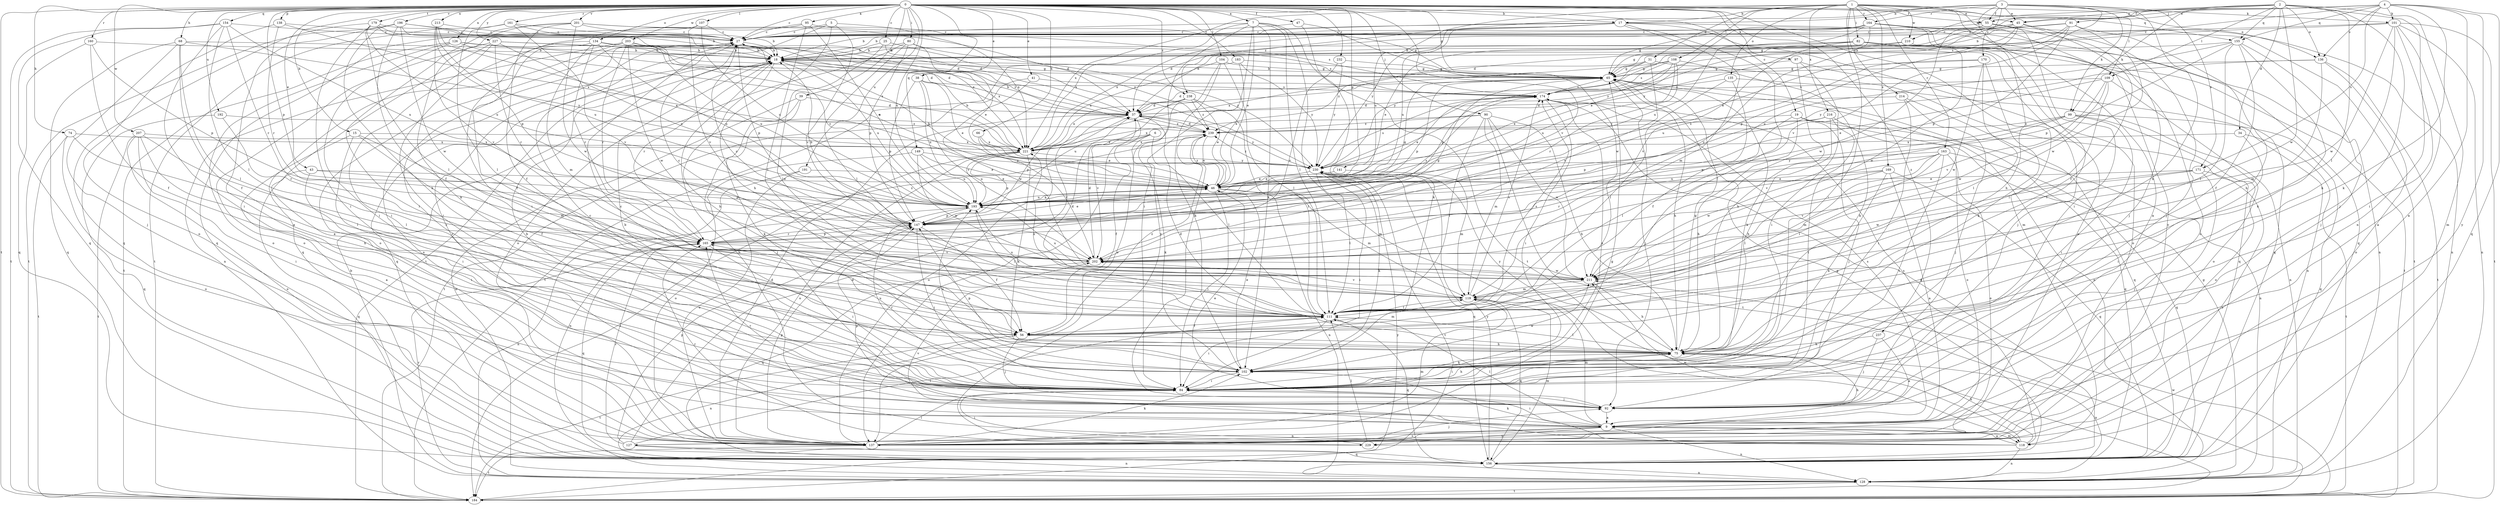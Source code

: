 strict digraph  {
0;
1;
2;
3;
4;
5;
6;
7;
9;
15;
17;
18;
19;
25;
27;
31;
34;
37;
38;
39;
41;
43;
45;
46;
47;
55;
56;
65;
66;
68;
74;
75;
80;
82;
84;
90;
91;
92;
95;
97;
99;
101;
102;
104;
107;
108;
109;
111;
118;
119;
126;
127;
128;
134;
135;
136;
137;
138;
141;
147;
149;
154;
155;
156;
160;
161;
163;
164;
165;
169;
170;
171;
174;
179;
183;
184;
191;
192;
193;
196;
201;
202;
203;
207;
210;
211;
213;
214;
216;
221;
227;
229;
230;
232;
237;
238;
239;
0 -> 7  [label=a];
0 -> 15  [label=b];
0 -> 17  [label=b];
0 -> 19  [label=c];
0 -> 25  [label=c];
0 -> 27  [label=c];
0 -> 38  [label=e];
0 -> 39  [label=e];
0 -> 41  [label=e];
0 -> 43  [label=e];
0 -> 45  [label=e];
0 -> 47  [label=f];
0 -> 55  [label=f];
0 -> 65  [label=g];
0 -> 66  [label=h];
0 -> 68  [label=h];
0 -> 74  [label=h];
0 -> 80  [label=i];
0 -> 90  [label=j];
0 -> 95  [label=k];
0 -> 97  [label=k];
0 -> 104  [label=l];
0 -> 107  [label=l];
0 -> 118  [label=m];
0 -> 126  [label=n];
0 -> 134  [label=o];
0 -> 138  [label=p];
0 -> 141  [label=p];
0 -> 147  [label=p];
0 -> 149  [label=q];
0 -> 154  [label=q];
0 -> 155  [label=q];
0 -> 160  [label=r];
0 -> 161  [label=r];
0 -> 179  [label=t];
0 -> 183  [label=t];
0 -> 184  [label=t];
0 -> 191  [label=u];
0 -> 192  [label=u];
0 -> 193  [label=u];
0 -> 196  [label=v];
0 -> 201  [label=v];
0 -> 202  [label=v];
0 -> 203  [label=w];
0 -> 207  [label=w];
0 -> 213  [label=x];
0 -> 227  [label=y];
0 -> 232  [label=z];
0 -> 237  [label=z];
0 -> 238  [label=z];
1 -> 9  [label=a];
1 -> 17  [label=b];
1 -> 31  [label=d];
1 -> 82  [label=i];
1 -> 84  [label=i];
1 -> 108  [label=l];
1 -> 109  [label=l];
1 -> 135  [label=o];
1 -> 136  [label=o];
1 -> 163  [label=r];
1 -> 164  [label=r];
1 -> 169  [label=s];
1 -> 193  [label=u];
1 -> 210  [label=w];
1 -> 214  [label=x];
1 -> 216  [label=x];
1 -> 221  [label=x];
1 -> 229  [label=y];
2 -> 34  [label=d];
2 -> 45  [label=e];
2 -> 91  [label=j];
2 -> 92  [label=j];
2 -> 99  [label=k];
2 -> 109  [label=l];
2 -> 111  [label=l];
2 -> 118  [label=m];
2 -> 127  [label=n];
2 -> 136  [label=o];
2 -> 155  [label=q];
2 -> 210  [label=w];
2 -> 211  [label=w];
3 -> 17  [label=b];
3 -> 45  [label=e];
3 -> 55  [label=f];
3 -> 75  [label=h];
3 -> 84  [label=i];
3 -> 99  [label=k];
3 -> 101  [label=k];
3 -> 164  [label=r];
3 -> 170  [label=s];
3 -> 171  [label=s];
3 -> 202  [label=v];
3 -> 238  [label=z];
4 -> 9  [label=a];
4 -> 18  [label=b];
4 -> 45  [label=e];
4 -> 55  [label=f];
4 -> 101  [label=k];
4 -> 102  [label=k];
4 -> 136  [label=o];
4 -> 155  [label=q];
4 -> 156  [label=q];
4 -> 171  [label=s];
4 -> 174  [label=s];
4 -> 229  [label=y];
5 -> 27  [label=c];
5 -> 75  [label=h];
5 -> 184  [label=t];
5 -> 202  [label=v];
5 -> 221  [label=x];
6 -> 56  [label=f];
6 -> 102  [label=k];
6 -> 111  [label=l];
6 -> 137  [label=o];
6 -> 221  [label=x];
7 -> 27  [label=c];
7 -> 46  [label=e];
7 -> 84  [label=i];
7 -> 102  [label=k];
7 -> 111  [label=l];
7 -> 118  [label=m];
7 -> 184  [label=t];
7 -> 221  [label=x];
7 -> 229  [label=y];
9 -> 27  [label=c];
9 -> 75  [label=h];
9 -> 84  [label=i];
9 -> 111  [label=l];
9 -> 118  [label=m];
9 -> 119  [label=m];
9 -> 127  [label=n];
9 -> 128  [label=n];
9 -> 137  [label=o];
9 -> 147  [label=p];
9 -> 174  [label=s];
9 -> 229  [label=y];
15 -> 9  [label=a];
15 -> 56  [label=f];
15 -> 84  [label=i];
15 -> 119  [label=m];
15 -> 221  [label=x];
17 -> 18  [label=b];
17 -> 27  [label=c];
17 -> 56  [label=f];
17 -> 119  [label=m];
17 -> 128  [label=n];
17 -> 137  [label=o];
17 -> 193  [label=u];
17 -> 221  [label=x];
17 -> 230  [label=y];
18 -> 65  [label=g];
18 -> 75  [label=h];
18 -> 137  [label=o];
18 -> 156  [label=q];
18 -> 165  [label=r];
18 -> 193  [label=u];
19 -> 75  [label=h];
19 -> 92  [label=j];
19 -> 111  [label=l];
19 -> 128  [label=n];
19 -> 156  [label=q];
19 -> 239  [label=z];
25 -> 18  [label=b];
25 -> 111  [label=l];
25 -> 230  [label=y];
25 -> 239  [label=z];
27 -> 18  [label=b];
27 -> 137  [label=o];
27 -> 147  [label=p];
27 -> 221  [label=x];
27 -> 239  [label=z];
31 -> 65  [label=g];
31 -> 147  [label=p];
31 -> 156  [label=q];
31 -> 202  [label=v];
31 -> 239  [label=z];
34 -> 84  [label=i];
34 -> 184  [label=t];
34 -> 221  [label=x];
37 -> 18  [label=b];
37 -> 137  [label=o];
37 -> 147  [label=p];
37 -> 202  [label=v];
37 -> 230  [label=y];
37 -> 239  [label=z];
38 -> 46  [label=e];
38 -> 147  [label=p];
38 -> 174  [label=s];
38 -> 193  [label=u];
38 -> 202  [label=v];
39 -> 37  [label=d];
39 -> 92  [label=j];
39 -> 102  [label=k];
39 -> 128  [label=n];
41 -> 174  [label=s];
41 -> 184  [label=t];
41 -> 211  [label=w];
43 -> 46  [label=e];
43 -> 84  [label=i];
43 -> 147  [label=p];
43 -> 156  [label=q];
45 -> 27  [label=c];
45 -> 37  [label=d];
45 -> 46  [label=e];
45 -> 56  [label=f];
45 -> 92  [label=j];
45 -> 147  [label=p];
45 -> 230  [label=y];
46 -> 18  [label=b];
46 -> 84  [label=i];
46 -> 119  [label=m];
46 -> 128  [label=n];
46 -> 193  [label=u];
46 -> 239  [label=z];
47 -> 27  [label=c];
47 -> 102  [label=k];
47 -> 211  [label=w];
55 -> 18  [label=b];
55 -> 27  [label=c];
55 -> 84  [label=i];
55 -> 92  [label=j];
55 -> 128  [label=n];
55 -> 211  [label=w];
56 -> 75  [label=h];
56 -> 92  [label=j];
56 -> 119  [label=m];
56 -> 128  [label=n];
56 -> 184  [label=t];
56 -> 239  [label=z];
65 -> 18  [label=b];
65 -> 37  [label=d];
65 -> 75  [label=h];
65 -> 92  [label=j];
65 -> 102  [label=k];
65 -> 128  [label=n];
65 -> 147  [label=p];
65 -> 174  [label=s];
66 -> 46  [label=e];
66 -> 202  [label=v];
66 -> 221  [label=x];
68 -> 18  [label=b];
68 -> 56  [label=f];
68 -> 92  [label=j];
68 -> 111  [label=l];
68 -> 156  [label=q];
68 -> 230  [label=y];
74 -> 111  [label=l];
74 -> 137  [label=o];
74 -> 184  [label=t];
74 -> 221  [label=x];
75 -> 37  [label=d];
75 -> 65  [label=g];
75 -> 84  [label=i];
75 -> 102  [label=k];
75 -> 111  [label=l];
75 -> 128  [label=n];
75 -> 230  [label=y];
80 -> 18  [label=b];
80 -> 46  [label=e];
80 -> 111  [label=l];
80 -> 137  [label=o];
80 -> 147  [label=p];
80 -> 230  [label=y];
82 -> 18  [label=b];
82 -> 46  [label=e];
82 -> 65  [label=g];
82 -> 92  [label=j];
82 -> 137  [label=o];
82 -> 156  [label=q];
82 -> 184  [label=t];
82 -> 202  [label=v];
84 -> 18  [label=b];
84 -> 27  [label=c];
84 -> 75  [label=h];
84 -> 92  [label=j];
84 -> 174  [label=s];
84 -> 193  [label=u];
90 -> 75  [label=h];
90 -> 111  [label=l];
90 -> 119  [label=m];
90 -> 184  [label=t];
90 -> 211  [label=w];
90 -> 221  [label=x];
90 -> 239  [label=z];
91 -> 18  [label=b];
91 -> 27  [label=c];
91 -> 65  [label=g];
91 -> 75  [label=h];
91 -> 147  [label=p];
91 -> 211  [label=w];
91 -> 230  [label=y];
92 -> 9  [label=a];
92 -> 18  [label=b];
92 -> 27  [label=c];
92 -> 46  [label=e];
92 -> 165  [label=r];
95 -> 27  [label=c];
95 -> 65  [label=g];
95 -> 84  [label=i];
95 -> 111  [label=l];
95 -> 193  [label=u];
97 -> 65  [label=g];
97 -> 75  [label=h];
97 -> 84  [label=i];
97 -> 128  [label=n];
99 -> 84  [label=i];
99 -> 137  [label=o];
99 -> 147  [label=p];
99 -> 156  [label=q];
99 -> 202  [label=v];
99 -> 239  [label=z];
101 -> 9  [label=a];
101 -> 27  [label=c];
101 -> 37  [label=d];
101 -> 75  [label=h];
101 -> 84  [label=i];
101 -> 128  [label=n];
101 -> 184  [label=t];
101 -> 211  [label=w];
102 -> 27  [label=c];
102 -> 46  [label=e];
102 -> 84  [label=i];
102 -> 147  [label=p];
102 -> 165  [label=r];
102 -> 193  [label=u];
102 -> 211  [label=w];
104 -> 65  [label=g];
104 -> 102  [label=k];
104 -> 111  [label=l];
104 -> 137  [label=o];
104 -> 221  [label=x];
107 -> 27  [label=c];
107 -> 156  [label=q];
107 -> 193  [label=u];
107 -> 202  [label=v];
108 -> 46  [label=e];
108 -> 65  [label=g];
108 -> 102  [label=k];
108 -> 165  [label=r];
108 -> 174  [label=s];
108 -> 193  [label=u];
108 -> 221  [label=x];
109 -> 46  [label=e];
109 -> 111  [label=l];
109 -> 137  [label=o];
109 -> 174  [label=s];
109 -> 202  [label=v];
109 -> 211  [label=w];
111 -> 56  [label=f];
111 -> 84  [label=i];
111 -> 156  [label=q];
111 -> 174  [label=s];
111 -> 221  [label=x];
118 -> 9  [label=a];
118 -> 18  [label=b];
118 -> 75  [label=h];
118 -> 102  [label=k];
118 -> 128  [label=n];
118 -> 174  [label=s];
118 -> 202  [label=v];
118 -> 211  [label=w];
119 -> 37  [label=d];
119 -> 111  [label=l];
119 -> 156  [label=q];
119 -> 174  [label=s];
119 -> 193  [label=u];
119 -> 202  [label=v];
126 -> 18  [label=b];
126 -> 37  [label=d];
126 -> 46  [label=e];
126 -> 84  [label=i];
126 -> 137  [label=o];
126 -> 184  [label=t];
127 -> 37  [label=d];
127 -> 111  [label=l];
127 -> 128  [label=n];
127 -> 147  [label=p];
127 -> 156  [label=q];
127 -> 165  [label=r];
128 -> 18  [label=b];
128 -> 65  [label=g];
128 -> 165  [label=r];
128 -> 184  [label=t];
134 -> 18  [label=b];
134 -> 37  [label=d];
134 -> 56  [label=f];
134 -> 84  [label=i];
134 -> 119  [label=m];
134 -> 165  [label=r];
134 -> 174  [label=s];
134 -> 193  [label=u];
135 -> 56  [label=f];
135 -> 111  [label=l];
135 -> 128  [label=n];
135 -> 174  [label=s];
136 -> 65  [label=g];
136 -> 119  [label=m];
136 -> 137  [label=o];
136 -> 184  [label=t];
136 -> 230  [label=y];
137 -> 37  [label=d];
137 -> 65  [label=g];
137 -> 84  [label=i];
137 -> 92  [label=j];
137 -> 102  [label=k];
137 -> 119  [label=m];
137 -> 147  [label=p];
137 -> 184  [label=t];
138 -> 27  [label=c];
138 -> 137  [label=o];
138 -> 165  [label=r];
138 -> 221  [label=x];
141 -> 46  [label=e];
141 -> 119  [label=m];
147 -> 18  [label=b];
147 -> 46  [label=e];
147 -> 56  [label=f];
147 -> 84  [label=i];
147 -> 165  [label=r];
147 -> 174  [label=s];
149 -> 46  [label=e];
149 -> 137  [label=o];
149 -> 193  [label=u];
149 -> 211  [label=w];
149 -> 230  [label=y];
154 -> 27  [label=c];
154 -> 84  [label=i];
154 -> 111  [label=l];
154 -> 156  [label=q];
154 -> 165  [label=r];
154 -> 184  [label=t];
154 -> 193  [label=u];
155 -> 18  [label=b];
155 -> 56  [label=f];
155 -> 92  [label=j];
155 -> 102  [label=k];
155 -> 111  [label=l];
155 -> 147  [label=p];
155 -> 193  [label=u];
156 -> 65  [label=g];
156 -> 119  [label=m];
156 -> 128  [label=n];
156 -> 230  [label=y];
160 -> 18  [label=b];
160 -> 56  [label=f];
160 -> 147  [label=p];
160 -> 156  [label=q];
161 -> 18  [label=b];
161 -> 27  [label=c];
161 -> 111  [label=l];
161 -> 184  [label=t];
161 -> 202  [label=v];
163 -> 84  [label=i];
163 -> 111  [label=l];
163 -> 119  [label=m];
163 -> 137  [label=o];
163 -> 156  [label=q];
163 -> 193  [label=u];
163 -> 211  [label=w];
163 -> 230  [label=y];
164 -> 27  [label=c];
164 -> 37  [label=d];
164 -> 46  [label=e];
164 -> 65  [label=g];
164 -> 75  [label=h];
164 -> 137  [label=o];
164 -> 156  [label=q];
164 -> 184  [label=t];
164 -> 193  [label=u];
164 -> 202  [label=v];
165 -> 65  [label=g];
165 -> 84  [label=i];
165 -> 147  [label=p];
165 -> 156  [label=q];
165 -> 202  [label=v];
165 -> 239  [label=z];
169 -> 9  [label=a];
169 -> 46  [label=e];
169 -> 102  [label=k];
169 -> 111  [label=l];
169 -> 156  [label=q];
169 -> 165  [label=r];
170 -> 65  [label=g];
170 -> 102  [label=k];
170 -> 111  [label=l];
170 -> 193  [label=u];
170 -> 211  [label=w];
171 -> 46  [label=e];
171 -> 92  [label=j];
171 -> 137  [label=o];
171 -> 202  [label=v];
171 -> 211  [label=w];
174 -> 37  [label=d];
174 -> 46  [label=e];
174 -> 84  [label=i];
174 -> 156  [label=q];
179 -> 27  [label=c];
179 -> 37  [label=d];
179 -> 84  [label=i];
179 -> 111  [label=l];
179 -> 156  [label=q];
179 -> 193  [label=u];
179 -> 221  [label=x];
183 -> 46  [label=e];
183 -> 65  [label=g];
183 -> 184  [label=t];
183 -> 230  [label=y];
184 -> 211  [label=w];
184 -> 230  [label=y];
191 -> 46  [label=e];
191 -> 128  [label=n];
191 -> 137  [label=o];
192 -> 156  [label=q];
192 -> 165  [label=r];
192 -> 239  [label=z];
193 -> 27  [label=c];
193 -> 46  [label=e];
193 -> 65  [label=g];
193 -> 111  [label=l];
193 -> 128  [label=n];
193 -> 147  [label=p];
196 -> 9  [label=a];
196 -> 18  [label=b];
196 -> 27  [label=c];
196 -> 37  [label=d];
196 -> 56  [label=f];
196 -> 75  [label=h];
196 -> 184  [label=t];
196 -> 211  [label=w];
201 -> 27  [label=c];
201 -> 37  [label=d];
201 -> 56  [label=f];
201 -> 84  [label=i];
201 -> 102  [label=k];
201 -> 174  [label=s];
201 -> 211  [label=w];
202 -> 27  [label=c];
202 -> 37  [label=d];
202 -> 156  [label=q];
202 -> 211  [label=w];
203 -> 18  [label=b];
203 -> 128  [label=n];
203 -> 156  [label=q];
203 -> 165  [label=r];
203 -> 193  [label=u];
203 -> 211  [label=w];
203 -> 221  [label=x];
207 -> 75  [label=h];
207 -> 84  [label=i];
207 -> 111  [label=l];
207 -> 137  [label=o];
207 -> 184  [label=t];
207 -> 221  [label=x];
210 -> 18  [label=b];
210 -> 211  [label=w];
210 -> 230  [label=y];
211 -> 27  [label=c];
211 -> 75  [label=h];
211 -> 119  [label=m];
211 -> 193  [label=u];
213 -> 27  [label=c];
213 -> 46  [label=e];
213 -> 147  [label=p];
213 -> 193  [label=u];
213 -> 202  [label=v];
214 -> 37  [label=d];
214 -> 84  [label=i];
214 -> 92  [label=j];
214 -> 156  [label=q];
216 -> 75  [label=h];
216 -> 84  [label=i];
216 -> 137  [label=o];
216 -> 147  [label=p];
216 -> 239  [label=z];
221 -> 18  [label=b];
221 -> 102  [label=k];
221 -> 137  [label=o];
221 -> 147  [label=p];
221 -> 184  [label=t];
221 -> 193  [label=u];
221 -> 230  [label=y];
227 -> 9  [label=a];
227 -> 18  [label=b];
227 -> 65  [label=g];
227 -> 84  [label=i];
227 -> 137  [label=o];
227 -> 165  [label=r];
227 -> 193  [label=u];
229 -> 84  [label=i];
229 -> 111  [label=l];
229 -> 165  [label=r];
230 -> 46  [label=e];
230 -> 84  [label=i];
230 -> 102  [label=k];
230 -> 111  [label=l];
230 -> 156  [label=q];
230 -> 174  [label=s];
230 -> 184  [label=t];
230 -> 239  [label=z];
232 -> 65  [label=g];
232 -> 202  [label=v];
232 -> 230  [label=y];
237 -> 9  [label=a];
237 -> 75  [label=h];
237 -> 92  [label=j];
238 -> 37  [label=d];
238 -> 46  [label=e];
238 -> 111  [label=l];
238 -> 193  [label=u];
238 -> 221  [label=x];
238 -> 239  [label=z];
239 -> 37  [label=d];
239 -> 46  [label=e];
239 -> 92  [label=j];
239 -> 221  [label=x];
}
